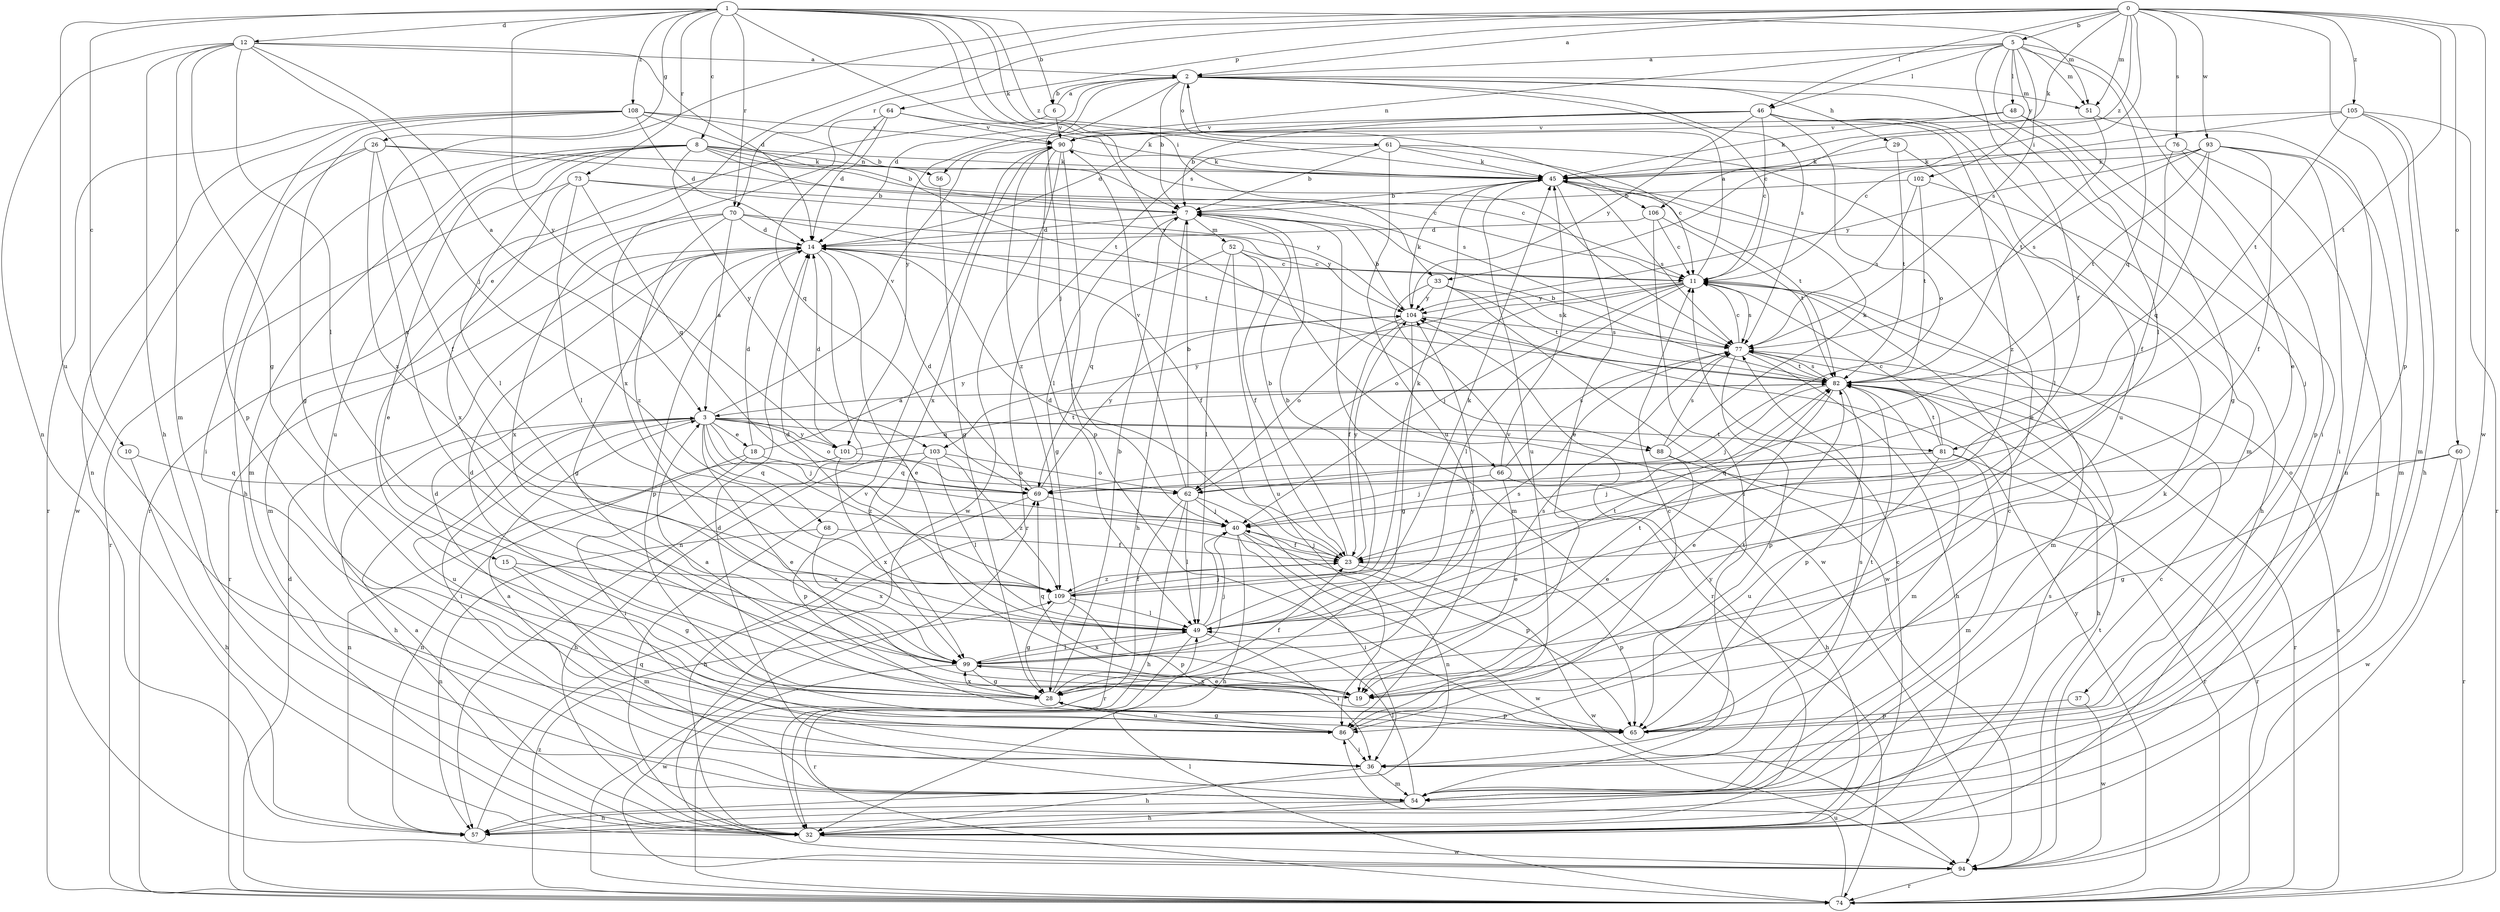 strict digraph  {
0;
1;
2;
3;
5;
6;
7;
8;
10;
11;
12;
14;
15;
18;
19;
23;
26;
28;
29;
32;
33;
36;
37;
40;
45;
46;
48;
49;
51;
52;
54;
56;
57;
60;
61;
62;
64;
65;
66;
68;
69;
70;
73;
74;
76;
77;
81;
82;
86;
88;
90;
93;
94;
99;
101;
102;
103;
104;
105;
106;
108;
109;
0 -> 2  [label=a];
0 -> 5  [label=b];
0 -> 15  [label=e];
0 -> 33  [label=i];
0 -> 45  [label=k];
0 -> 46  [label=l];
0 -> 51  [label=m];
0 -> 60  [label=o];
0 -> 64  [label=p];
0 -> 65  [label=p];
0 -> 70  [label=r];
0 -> 76  [label=s];
0 -> 81  [label=t];
0 -> 93  [label=w];
0 -> 94  [label=w];
0 -> 99  [label=x];
0 -> 105  [label=z];
0 -> 106  [label=z];
1 -> 6  [label=b];
1 -> 8  [label=c];
1 -> 10  [label=c];
1 -> 12  [label=d];
1 -> 26  [label=g];
1 -> 33  [label=i];
1 -> 45  [label=k];
1 -> 51  [label=m];
1 -> 70  [label=r];
1 -> 73  [label=r];
1 -> 77  [label=s];
1 -> 86  [label=u];
1 -> 88  [label=v];
1 -> 101  [label=y];
1 -> 106  [label=z];
1 -> 108  [label=z];
2 -> 6  [label=b];
2 -> 7  [label=b];
2 -> 11  [label=c];
2 -> 14  [label=d];
2 -> 29  [label=h];
2 -> 37  [label=j];
2 -> 40  [label=j];
2 -> 51  [label=m];
2 -> 61  [label=o];
2 -> 77  [label=s];
2 -> 101  [label=y];
3 -> 18  [label=e];
3 -> 19  [label=e];
3 -> 32  [label=h];
3 -> 36  [label=i];
3 -> 40  [label=j];
3 -> 62  [label=o];
3 -> 66  [label=q];
3 -> 68  [label=q];
3 -> 81  [label=t];
3 -> 86  [label=u];
3 -> 88  [label=v];
3 -> 90  [label=v];
3 -> 101  [label=y];
3 -> 109  [label=z];
5 -> 2  [label=a];
5 -> 19  [label=e];
5 -> 23  [label=f];
5 -> 46  [label=l];
5 -> 48  [label=l];
5 -> 49  [label=l];
5 -> 51  [label=m];
5 -> 56  [label=n];
5 -> 69  [label=q];
5 -> 77  [label=s];
5 -> 102  [label=y];
6 -> 2  [label=a];
6 -> 74  [label=r];
6 -> 90  [label=v];
7 -> 14  [label=d];
7 -> 28  [label=g];
7 -> 32  [label=h];
7 -> 52  [label=m];
7 -> 54  [label=m];
8 -> 7  [label=b];
8 -> 11  [label=c];
8 -> 19  [label=e];
8 -> 32  [label=h];
8 -> 45  [label=k];
8 -> 49  [label=l];
8 -> 54  [label=m];
8 -> 56  [label=n];
8 -> 77  [label=s];
8 -> 86  [label=u];
8 -> 103  [label=y];
10 -> 32  [label=h];
10 -> 69  [label=q];
11 -> 2  [label=a];
11 -> 40  [label=j];
11 -> 49  [label=l];
11 -> 54  [label=m];
11 -> 62  [label=o];
11 -> 77  [label=s];
11 -> 103  [label=y];
11 -> 104  [label=y];
12 -> 2  [label=a];
12 -> 3  [label=a];
12 -> 14  [label=d];
12 -> 28  [label=g];
12 -> 32  [label=h];
12 -> 40  [label=j];
12 -> 49  [label=l];
12 -> 54  [label=m];
12 -> 57  [label=n];
14 -> 11  [label=c];
14 -> 19  [label=e];
14 -> 23  [label=f];
14 -> 28  [label=g];
14 -> 57  [label=n];
14 -> 65  [label=p];
14 -> 74  [label=r];
15 -> 28  [label=g];
15 -> 54  [label=m];
15 -> 109  [label=z];
18 -> 14  [label=d];
18 -> 36  [label=i];
18 -> 57  [label=n];
18 -> 69  [label=q];
18 -> 104  [label=y];
19 -> 3  [label=a];
19 -> 69  [label=q];
19 -> 82  [label=t];
19 -> 99  [label=x];
23 -> 7  [label=b];
23 -> 14  [label=d];
23 -> 40  [label=j];
23 -> 65  [label=p];
23 -> 94  [label=w];
23 -> 104  [label=y];
23 -> 109  [label=z];
26 -> 11  [label=c];
26 -> 23  [label=f];
26 -> 36  [label=i];
26 -> 45  [label=k];
26 -> 94  [label=w];
26 -> 109  [label=z];
28 -> 7  [label=b];
28 -> 14  [label=d];
28 -> 23  [label=f];
28 -> 65  [label=p];
28 -> 86  [label=u];
28 -> 99  [label=x];
28 -> 104  [label=y];
29 -> 45  [label=k];
29 -> 49  [label=l];
29 -> 82  [label=t];
32 -> 3  [label=a];
32 -> 11  [label=c];
32 -> 90  [label=v];
32 -> 94  [label=w];
32 -> 104  [label=y];
33 -> 74  [label=r];
33 -> 77  [label=s];
33 -> 82  [label=t];
33 -> 94  [label=w];
33 -> 104  [label=y];
36 -> 3  [label=a];
36 -> 32  [label=h];
36 -> 54  [label=m];
36 -> 77  [label=s];
37 -> 65  [label=p];
37 -> 94  [label=w];
40 -> 23  [label=f];
40 -> 32  [label=h];
40 -> 36  [label=i];
40 -> 65  [label=p];
40 -> 94  [label=w];
45 -> 7  [label=b];
45 -> 19  [label=e];
45 -> 77  [label=s];
45 -> 82  [label=t];
45 -> 86  [label=u];
46 -> 7  [label=b];
46 -> 11  [label=c];
46 -> 14  [label=d];
46 -> 54  [label=m];
46 -> 62  [label=o];
46 -> 86  [label=u];
46 -> 90  [label=v];
46 -> 104  [label=y];
46 -> 109  [label=z];
48 -> 28  [label=g];
48 -> 36  [label=i];
48 -> 45  [label=k];
48 -> 90  [label=v];
49 -> 14  [label=d];
49 -> 36  [label=i];
49 -> 40  [label=j];
49 -> 45  [label=k];
49 -> 74  [label=r];
49 -> 77  [label=s];
49 -> 82  [label=t];
49 -> 99  [label=x];
51 -> 57  [label=n];
51 -> 82  [label=t];
52 -> 11  [label=c];
52 -> 23  [label=f];
52 -> 49  [label=l];
52 -> 69  [label=q];
52 -> 86  [label=u];
52 -> 94  [label=w];
54 -> 14  [label=d];
54 -> 32  [label=h];
54 -> 45  [label=k];
54 -> 49  [label=l];
54 -> 57  [label=n];
56 -> 28  [label=g];
57 -> 69  [label=q];
57 -> 77  [label=s];
60 -> 28  [label=g];
60 -> 62  [label=o];
60 -> 74  [label=r];
60 -> 94  [label=w];
61 -> 7  [label=b];
61 -> 11  [label=c];
61 -> 19  [label=e];
61 -> 45  [label=k];
61 -> 74  [label=r];
61 -> 86  [label=u];
62 -> 7  [label=b];
62 -> 32  [label=h];
62 -> 40  [label=j];
62 -> 49  [label=l];
62 -> 57  [label=n];
62 -> 74  [label=r];
62 -> 90  [label=v];
64 -> 14  [label=d];
64 -> 45  [label=k];
64 -> 69  [label=q];
64 -> 90  [label=v];
64 -> 99  [label=x];
65 -> 11  [label=c];
65 -> 82  [label=t];
66 -> 19  [label=e];
66 -> 32  [label=h];
66 -> 40  [label=j];
66 -> 45  [label=k];
66 -> 77  [label=s];
68 -> 23  [label=f];
68 -> 57  [label=n];
68 -> 99  [label=x];
69 -> 14  [label=d];
69 -> 32  [label=h];
69 -> 40  [label=j];
69 -> 104  [label=y];
70 -> 3  [label=a];
70 -> 14  [label=d];
70 -> 54  [label=m];
70 -> 82  [label=t];
70 -> 99  [label=x];
70 -> 104  [label=y];
70 -> 109  [label=z];
73 -> 7  [label=b];
73 -> 49  [label=l];
73 -> 69  [label=q];
73 -> 74  [label=r];
73 -> 99  [label=x];
73 -> 104  [label=y];
74 -> 14  [label=d];
74 -> 49  [label=l];
74 -> 77  [label=s];
74 -> 86  [label=u];
74 -> 104  [label=y];
74 -> 109  [label=z];
76 -> 23  [label=f];
76 -> 45  [label=k];
76 -> 57  [label=n];
76 -> 65  [label=p];
77 -> 11  [label=c];
77 -> 32  [label=h];
77 -> 65  [label=p];
77 -> 82  [label=t];
81 -> 11  [label=c];
81 -> 40  [label=j];
81 -> 54  [label=m];
81 -> 69  [label=q];
81 -> 74  [label=r];
81 -> 82  [label=t];
81 -> 86  [label=u];
82 -> 3  [label=a];
82 -> 7  [label=b];
82 -> 19  [label=e];
82 -> 32  [label=h];
82 -> 40  [label=j];
82 -> 54  [label=m];
82 -> 65  [label=p];
82 -> 74  [label=r];
82 -> 77  [label=s];
86 -> 11  [label=c];
86 -> 14  [label=d];
86 -> 28  [label=g];
86 -> 36  [label=i];
88 -> 19  [label=e];
88 -> 45  [label=k];
88 -> 74  [label=r];
88 -> 77  [label=s];
90 -> 45  [label=k];
90 -> 49  [label=l];
90 -> 65  [label=p];
90 -> 94  [label=w];
90 -> 99  [label=x];
90 -> 109  [label=z];
93 -> 23  [label=f];
93 -> 36  [label=i];
93 -> 45  [label=k];
93 -> 54  [label=m];
93 -> 69  [label=q];
93 -> 77  [label=s];
93 -> 82  [label=t];
93 -> 104  [label=y];
94 -> 11  [label=c];
94 -> 74  [label=r];
94 -> 82  [label=t];
99 -> 19  [label=e];
99 -> 28  [label=g];
99 -> 40  [label=j];
99 -> 49  [label=l];
99 -> 77  [label=s];
99 -> 82  [label=t];
99 -> 94  [label=w];
101 -> 14  [label=d];
101 -> 57  [label=n];
101 -> 62  [label=o];
101 -> 82  [label=t];
101 -> 99  [label=x];
102 -> 7  [label=b];
102 -> 32  [label=h];
102 -> 77  [label=s];
102 -> 82  [label=t];
103 -> 32  [label=h];
103 -> 49  [label=l];
103 -> 62  [label=o];
103 -> 65  [label=p];
103 -> 109  [label=z];
104 -> 7  [label=b];
104 -> 23  [label=f];
104 -> 28  [label=g];
104 -> 45  [label=k];
104 -> 62  [label=o];
104 -> 77  [label=s];
105 -> 11  [label=c];
105 -> 32  [label=h];
105 -> 54  [label=m];
105 -> 74  [label=r];
105 -> 82  [label=t];
105 -> 90  [label=v];
106 -> 11  [label=c];
106 -> 14  [label=d];
106 -> 36  [label=i];
106 -> 82  [label=t];
108 -> 7  [label=b];
108 -> 14  [label=d];
108 -> 28  [label=g];
108 -> 57  [label=n];
108 -> 65  [label=p];
108 -> 74  [label=r];
108 -> 82  [label=t];
108 -> 90  [label=v];
109 -> 7  [label=b];
109 -> 23  [label=f];
109 -> 28  [label=g];
109 -> 45  [label=k];
109 -> 49  [label=l];
109 -> 65  [label=p];
}
